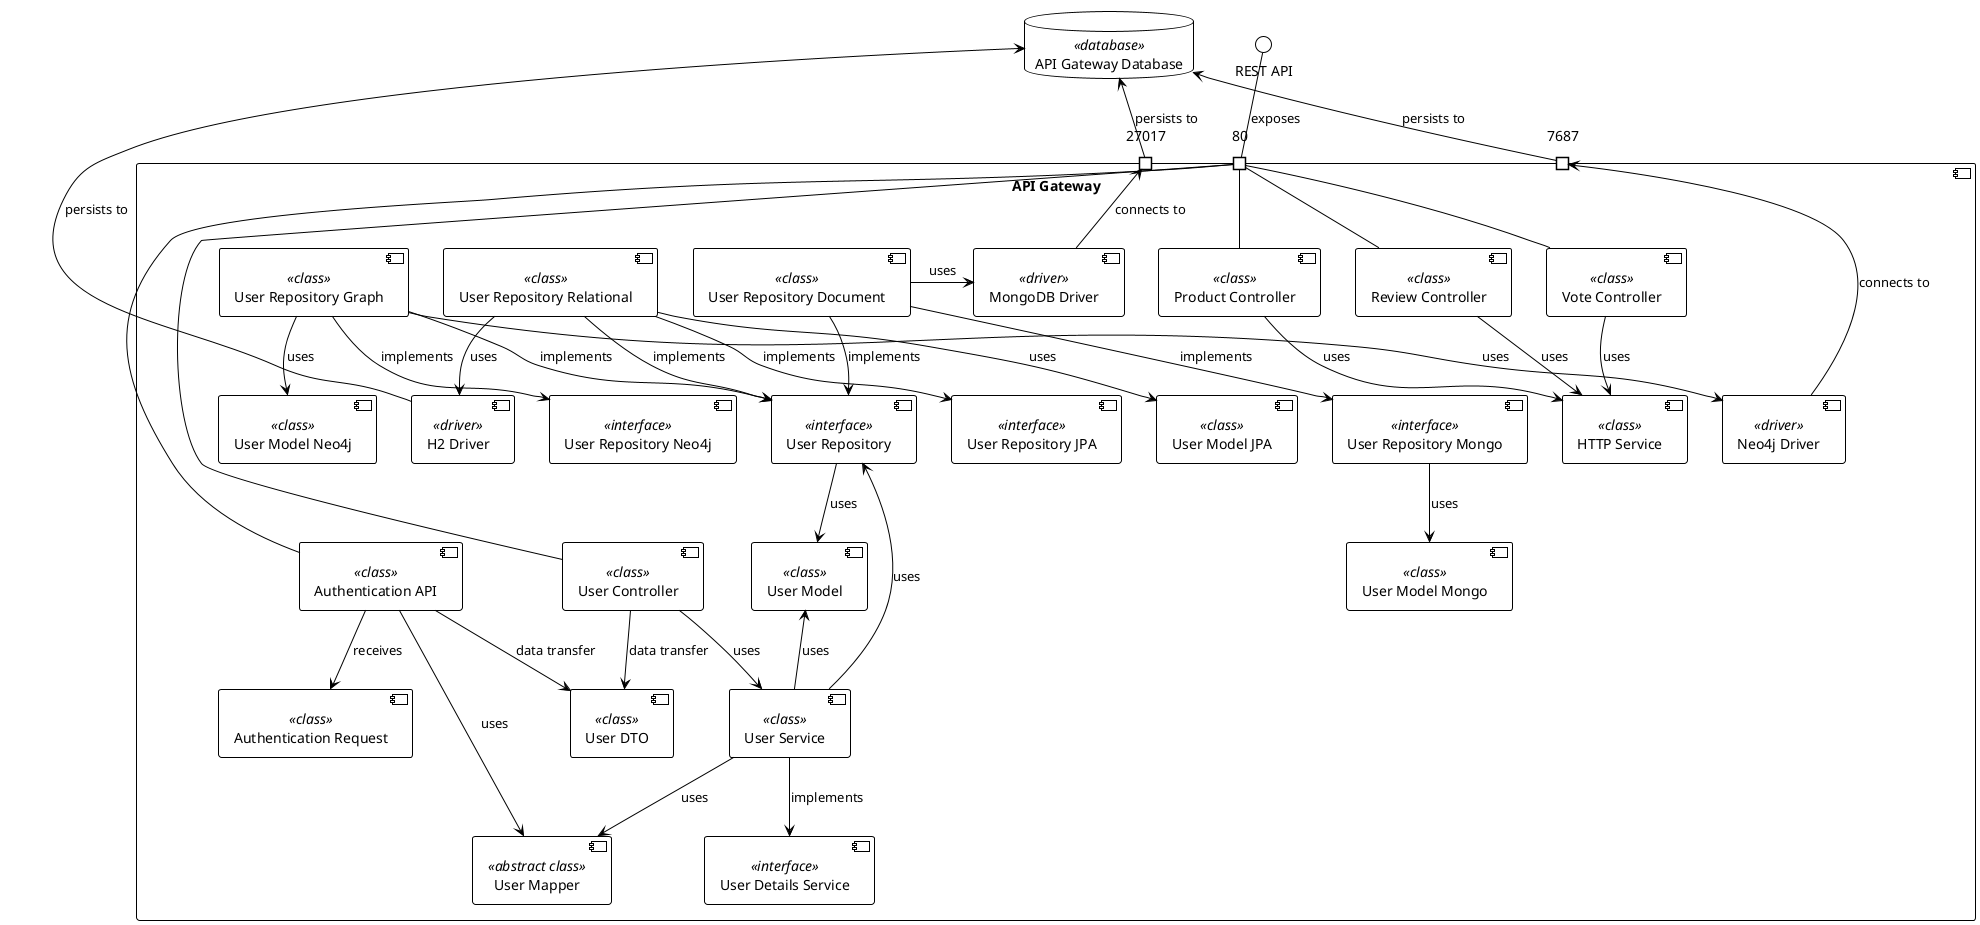 @startuml
!theme plain

component "API Gateway" as ApiGatewayService {
    Port "80" as port80
    component "Authentication API" as AuthApi <<class>>
    component "Authentication Request" as AuthReq <<class>>
    component "User Controller" as UserControl <<class>>
    component "Product Controller" as ProductControl <<class>>
    component "Review Controller" as ReviewControl <<class>>
    component "Vote Controller" as VoteControl <<class>>
    component "User Mapper" as UserMapper <<abstract class>>
    component "User Details Service" as UserSvc <<interface>>
    component "HTTP Service" as HTTPSvc <<class>>
    component "User Service" as UserSvcImpl <<class>>
    component "User DTO" as UserDTO <<class>>
    component "User Model" as UserModel <<class>>
    component "User Model Mongo" as UserModelDoc <<class>>
    component "User Model JPA" as UserModelRel <<class>>
    component "User Model Neo4j" as UserModelGraph <<class>>
    component "User Repository" as UserRepo <<interface>>
    component "User Repository Document" as UserRepoDoc <<class>>
    component "User Repository Mongo" as UserRepoMongo <<interface>>
    component "User Repository Relational" as UserRepoRel <<class>>
    component "User Repository JPA" as UserRepoSQL <<interface>>
    component "User Repository Graph" as UserRepoGraph <<class>>
    component "User Repository Neo4j" as UserRepoNeo4j <<interface>>
    component "MongoDB Driver" as MongoDriver <<driver>>
    component "Neo4j Driver" as Neo4jDriver <<driver>>
    component "H2 Driver" as H2Driver <<driver>>
    Port "27017" as portMongo
    Port "7687" as portNeo4j
}

database "API Gateway Database" as ApiDB <<database>>

port80 -up- "REST API" : exposes
ProductControl -up- port80
ReviewControl -up- port80
VoteControl -up- port80

UserControl -up- port80

AuthApi -up- port80

UserSvcImpl -down-> UserSvc : implements
UserSvcImpl -down-> UserMapper : uses

ProductControl -down-> HTTPSvc : uses
ReviewControl -down-> HTTPSvc : uses
VoteControl -down-> HTTPSvc : uses

UserControl -down-> UserSvcImpl : uses
UserControl -down-> UserDTO : data transfer

AuthApi -down-> UserMapper : uses
AuthApi -down-> UserDTO : data transfer

AuthApi -down-> AuthReq : receives

UserSvcImpl -down-> UserRepo : uses

UserModel <-down- UserSvcImpl : uses

UserRepo -down-> UserModel : uses
UserRepoMongo -down-> UserModelDoc : uses
UserRepoRel -down-> UserModelRel : uses
UserRepoGraph -down-> UserModelGraph : uses

UserRepoDoc -right-> MongoDriver : uses
UserRepoRel -down-> H2Driver : uses
UserRepoGraph -down-> Neo4jDriver : uses

UserRepoDoc -down-> UserRepoMongo : implements
UserRepoRel -down-> UserRepoSQL : implements
UserRepoGraph -down-> UserRepoNeo4j : implements

UserRepoDoc -down-> UserRepo : implements
UserRepoRel -down-> UserRepo : implements
UserRepoGraph -down-> UserRepo : implements

H2Driver -down-> ApiDB : persists to

MongoDriver -up-> portMongo : connects to
Neo4jDriver -up-> portNeo4j : connects to

portMongo -up-> ApiDB : persists to
portNeo4j -up-> ApiDB : persists to

@enduml

